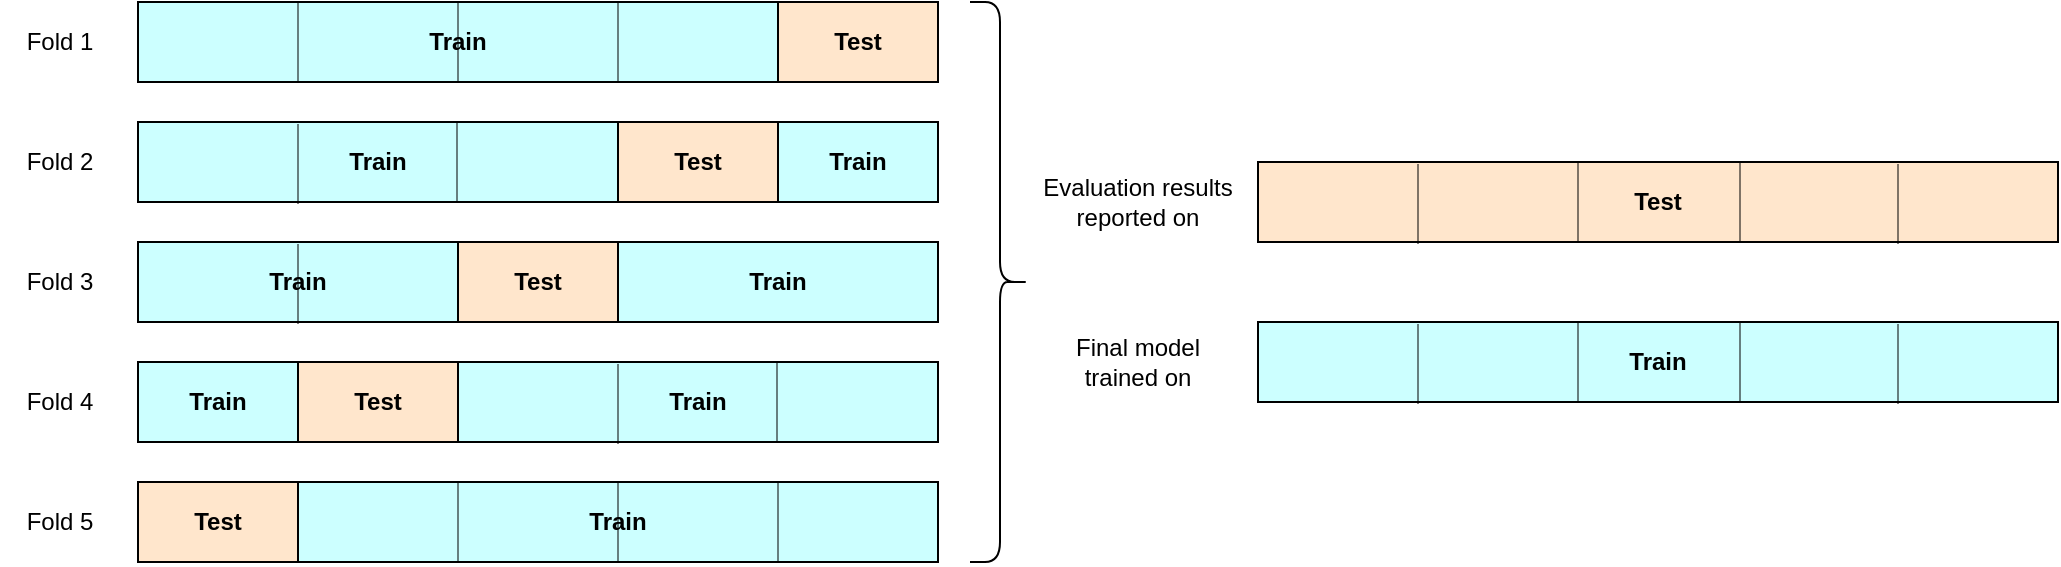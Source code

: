 <mxfile version="21.3.7" type="device">
  <diagram name="Page-1" id="Il607j-oeIk0SsUgGrti">
    <mxGraphModel dx="1050" dy="581" grid="1" gridSize="10" guides="1" tooltips="1" connect="1" arrows="1" fold="1" page="1" pageScale="1" pageWidth="850" pageHeight="1100" math="0" shadow="0">
      <root>
        <mxCell id="0" />
        <mxCell id="1" parent="0" />
        <mxCell id="gL1uyrFeZrW7IvUfme2c-1" value="Train" style="rounded=0;whiteSpace=wrap;html=1;fillColor=#CCFFFF;labelBackgroundColor=none;fontStyle=1;labelBorderColor=none;" vertex="1" parent="1">
          <mxGeometry x="120" y="120" width="320" height="40" as="geometry" />
        </mxCell>
        <mxCell id="gL1uyrFeZrW7IvUfme2c-3" value="Test" style="rounded=0;whiteSpace=wrap;html=1;fillColor=#FFE6CC;fontStyle=1" vertex="1" parent="1">
          <mxGeometry x="440" y="120" width="80" height="40" as="geometry" />
        </mxCell>
        <mxCell id="gL1uyrFeZrW7IvUfme2c-4" value="" style="endArrow=none;html=1;rounded=0;entryX=0.75;entryY=0;entryDx=0;entryDy=0;exitX=0.75;exitY=1;exitDx=0;exitDy=0;opacity=50;" edge="1" parent="1" source="gL1uyrFeZrW7IvUfme2c-1" target="gL1uyrFeZrW7IvUfme2c-1">
          <mxGeometry width="50" height="50" relative="1" as="geometry">
            <mxPoint x="400" y="330" as="sourcePoint" />
            <mxPoint x="450" y="280" as="targetPoint" />
          </mxGeometry>
        </mxCell>
        <mxCell id="gL1uyrFeZrW7IvUfme2c-5" value="" style="endArrow=none;html=1;rounded=0;entryX=0.5;entryY=0;entryDx=0;entryDy=0;exitX=0.5;exitY=1;exitDx=0;exitDy=0;labelBackgroundColor=default;opacity=50;" edge="1" parent="1" source="gL1uyrFeZrW7IvUfme2c-1" target="gL1uyrFeZrW7IvUfme2c-1">
          <mxGeometry width="50" height="50" relative="1" as="geometry">
            <mxPoint x="370" y="170" as="sourcePoint" />
            <mxPoint x="370" y="130" as="targetPoint" />
          </mxGeometry>
        </mxCell>
        <mxCell id="gL1uyrFeZrW7IvUfme2c-6" value="" style="endArrow=none;html=1;rounded=0;entryX=0.25;entryY=0;entryDx=0;entryDy=0;exitX=0.25;exitY=1;exitDx=0;exitDy=0;opacity=50;" edge="1" parent="1" source="gL1uyrFeZrW7IvUfme2c-1" target="gL1uyrFeZrW7IvUfme2c-1">
          <mxGeometry width="50" height="50" relative="1" as="geometry">
            <mxPoint x="290" y="170" as="sourcePoint" />
            <mxPoint x="290" y="130" as="targetPoint" />
          </mxGeometry>
        </mxCell>
        <mxCell id="gL1uyrFeZrW7IvUfme2c-8" value="Train" style="rounded=0;whiteSpace=wrap;html=1;fillColor=#CCFFFF;labelBackgroundColor=none;fontStyle=1;labelBorderColor=none;" vertex="1" parent="1">
          <mxGeometry x="120" y="180" width="240" height="40" as="geometry" />
        </mxCell>
        <mxCell id="gL1uyrFeZrW7IvUfme2c-9" value="Test" style="rounded=0;whiteSpace=wrap;html=1;fillColor=#FFE6CC;fontStyle=1" vertex="1" parent="1">
          <mxGeometry x="360" y="180" width="80" height="40" as="geometry" />
        </mxCell>
        <mxCell id="gL1uyrFeZrW7IvUfme2c-13" value="" style="endArrow=none;html=1;rounded=0;entryX=0.25;entryY=0;entryDx=0;entryDy=0;exitX=0.25;exitY=1;exitDx=0;exitDy=0;opacity=50;" edge="1" parent="1">
          <mxGeometry width="50" height="50" relative="1" as="geometry">
            <mxPoint x="200" y="221" as="sourcePoint" />
            <mxPoint x="200" y="181" as="targetPoint" />
          </mxGeometry>
        </mxCell>
        <mxCell id="gL1uyrFeZrW7IvUfme2c-14" value="" style="endArrow=none;html=1;rounded=0;entryX=0.25;entryY=0;entryDx=0;entryDy=0;exitX=0.25;exitY=1;exitDx=0;exitDy=0;opacity=50;" edge="1" parent="1">
          <mxGeometry width="50" height="50" relative="1" as="geometry">
            <mxPoint x="279.5" y="220" as="sourcePoint" />
            <mxPoint x="279.5" y="180" as="targetPoint" />
          </mxGeometry>
        </mxCell>
        <mxCell id="gL1uyrFeZrW7IvUfme2c-15" value="Train" style="rounded=0;whiteSpace=wrap;html=1;fillColor=#CCFFFF;fontStyle=1" vertex="1" parent="1">
          <mxGeometry x="440" y="180" width="80" height="40" as="geometry" />
        </mxCell>
        <mxCell id="gL1uyrFeZrW7IvUfme2c-16" value="Train" style="rounded=0;whiteSpace=wrap;html=1;fillColor=#CCFFFF;labelBackgroundColor=none;fontStyle=1;labelBorderColor=none;" vertex="1" parent="1">
          <mxGeometry x="120" y="240" width="160" height="40" as="geometry" />
        </mxCell>
        <mxCell id="gL1uyrFeZrW7IvUfme2c-17" value="Test" style="rounded=0;whiteSpace=wrap;html=1;fillColor=#FFE6CC;fontStyle=1" vertex="1" parent="1">
          <mxGeometry x="280" y="240" width="80" height="40" as="geometry" />
        </mxCell>
        <mxCell id="gL1uyrFeZrW7IvUfme2c-18" value="" style="endArrow=none;html=1;rounded=0;entryX=0.25;entryY=0;entryDx=0;entryDy=0;exitX=0.25;exitY=1;exitDx=0;exitDy=0;opacity=50;" edge="1" parent="1">
          <mxGeometry width="50" height="50" relative="1" as="geometry">
            <mxPoint x="200" y="281" as="sourcePoint" />
            <mxPoint x="200" y="241" as="targetPoint" />
          </mxGeometry>
        </mxCell>
        <mxCell id="gL1uyrFeZrW7IvUfme2c-21" value="Train" style="rounded=0;whiteSpace=wrap;html=1;fillColor=#CCFFFF;labelBackgroundColor=none;fontStyle=1;labelBorderColor=none;" vertex="1" parent="1">
          <mxGeometry x="360" y="240" width="160" height="40" as="geometry" />
        </mxCell>
        <mxCell id="gL1uyrFeZrW7IvUfme2c-22" value="Train" style="rounded=0;whiteSpace=wrap;html=1;fillColor=#CCFFFF;labelBackgroundColor=none;fontStyle=1;labelBorderColor=none;" vertex="1" parent="1">
          <mxGeometry x="280" y="300" width="240" height="40" as="geometry" />
        </mxCell>
        <mxCell id="gL1uyrFeZrW7IvUfme2c-23" value="Test" style="rounded=0;whiteSpace=wrap;html=1;fillColor=#FFE6CC;fontStyle=1" vertex="1" parent="1">
          <mxGeometry x="200" y="300" width="80" height="40" as="geometry" />
        </mxCell>
        <mxCell id="gL1uyrFeZrW7IvUfme2c-24" value="" style="endArrow=none;html=1;rounded=0;entryX=0.25;entryY=0;entryDx=0;entryDy=0;exitX=0.25;exitY=1;exitDx=0;exitDy=0;opacity=50;" edge="1" parent="1">
          <mxGeometry width="50" height="50" relative="1" as="geometry">
            <mxPoint x="360" y="341" as="sourcePoint" />
            <mxPoint x="360" y="301" as="targetPoint" />
          </mxGeometry>
        </mxCell>
        <mxCell id="gL1uyrFeZrW7IvUfme2c-25" value="" style="endArrow=none;html=1;rounded=0;entryX=0.25;entryY=0;entryDx=0;entryDy=0;exitX=0.25;exitY=1;exitDx=0;exitDy=0;opacity=50;" edge="1" parent="1">
          <mxGeometry width="50" height="50" relative="1" as="geometry">
            <mxPoint x="439.5" y="340" as="sourcePoint" />
            <mxPoint x="439.5" y="300" as="targetPoint" />
          </mxGeometry>
        </mxCell>
        <mxCell id="gL1uyrFeZrW7IvUfme2c-26" value="Train" style="rounded=0;whiteSpace=wrap;html=1;fillColor=#CCFFFF;fontStyle=1" vertex="1" parent="1">
          <mxGeometry x="120" y="300" width="80" height="40" as="geometry" />
        </mxCell>
        <mxCell id="gL1uyrFeZrW7IvUfme2c-27" value="Train" style="rounded=0;whiteSpace=wrap;html=1;fillColor=#CCFFFF;labelBackgroundColor=none;fontStyle=1;labelBorderColor=none;" vertex="1" parent="1">
          <mxGeometry x="200" y="360" width="320" height="40" as="geometry" />
        </mxCell>
        <mxCell id="gL1uyrFeZrW7IvUfme2c-28" value="Test" style="rounded=0;whiteSpace=wrap;html=1;fillColor=#FFE6CC;fontStyle=1" vertex="1" parent="1">
          <mxGeometry x="120" y="360" width="80" height="40" as="geometry" />
        </mxCell>
        <mxCell id="gL1uyrFeZrW7IvUfme2c-29" value="" style="endArrow=none;html=1;rounded=0;entryX=0.75;entryY=0;entryDx=0;entryDy=0;exitX=0.75;exitY=1;exitDx=0;exitDy=0;opacity=50;" edge="1" parent="1" source="gL1uyrFeZrW7IvUfme2c-27" target="gL1uyrFeZrW7IvUfme2c-27">
          <mxGeometry width="50" height="50" relative="1" as="geometry">
            <mxPoint x="480" y="570" as="sourcePoint" />
            <mxPoint x="530" y="520" as="targetPoint" />
          </mxGeometry>
        </mxCell>
        <mxCell id="gL1uyrFeZrW7IvUfme2c-30" value="" style="endArrow=none;html=1;rounded=0;entryX=0.5;entryY=0;entryDx=0;entryDy=0;exitX=0.5;exitY=1;exitDx=0;exitDy=0;labelBackgroundColor=default;opacity=50;" edge="1" parent="1" source="gL1uyrFeZrW7IvUfme2c-27" target="gL1uyrFeZrW7IvUfme2c-27">
          <mxGeometry width="50" height="50" relative="1" as="geometry">
            <mxPoint x="450" y="410" as="sourcePoint" />
            <mxPoint x="450" y="370" as="targetPoint" />
          </mxGeometry>
        </mxCell>
        <mxCell id="gL1uyrFeZrW7IvUfme2c-31" value="" style="endArrow=none;html=1;rounded=0;entryX=0.25;entryY=0;entryDx=0;entryDy=0;exitX=0.25;exitY=1;exitDx=0;exitDy=0;opacity=50;" edge="1" parent="1" source="gL1uyrFeZrW7IvUfme2c-27" target="gL1uyrFeZrW7IvUfme2c-27">
          <mxGeometry width="50" height="50" relative="1" as="geometry">
            <mxPoint x="370" y="410" as="sourcePoint" />
            <mxPoint x="370" y="370" as="targetPoint" />
          </mxGeometry>
        </mxCell>
        <mxCell id="gL1uyrFeZrW7IvUfme2c-32" value="" style="shape=curlyBracket;whiteSpace=wrap;html=1;rounded=1;flipH=1;labelPosition=right;verticalLabelPosition=middle;align=left;verticalAlign=middle;size=0.5;" vertex="1" parent="1">
          <mxGeometry x="536" y="120" width="30" height="280" as="geometry" />
        </mxCell>
        <mxCell id="gL1uyrFeZrW7IvUfme2c-39" value="Test" style="rounded=0;whiteSpace=wrap;html=1;fillColor=#FFE6CC;labelBackgroundColor=none;fontStyle=1;labelBorderColor=none;" vertex="1" parent="1">
          <mxGeometry x="680" y="200" width="400" height="40" as="geometry" />
        </mxCell>
        <mxCell id="gL1uyrFeZrW7IvUfme2c-40" value="" style="endArrow=none;html=1;rounded=0;opacity=50;" edge="1" parent="1">
          <mxGeometry width="50" height="50" relative="1" as="geometry">
            <mxPoint x="760" y="201" as="sourcePoint" />
            <mxPoint x="760" y="241" as="targetPoint" />
          </mxGeometry>
        </mxCell>
        <mxCell id="gL1uyrFeZrW7IvUfme2c-41" value="" style="endArrow=none;html=1;rounded=0;opacity=50;" edge="1" parent="1">
          <mxGeometry width="50" height="50" relative="1" as="geometry">
            <mxPoint x="840" y="200" as="sourcePoint" />
            <mxPoint x="840" y="240" as="targetPoint" />
          </mxGeometry>
        </mxCell>
        <mxCell id="gL1uyrFeZrW7IvUfme2c-42" value="" style="endArrow=none;html=1;rounded=0;opacity=50;" edge="1" parent="1">
          <mxGeometry width="50" height="50" relative="1" as="geometry">
            <mxPoint x="921" y="200" as="sourcePoint" />
            <mxPoint x="921" y="240" as="targetPoint" />
          </mxGeometry>
        </mxCell>
        <mxCell id="gL1uyrFeZrW7IvUfme2c-43" value="" style="endArrow=none;html=1;rounded=0;opacity=50;" edge="1" parent="1">
          <mxGeometry width="50" height="50" relative="1" as="geometry">
            <mxPoint x="1000" y="201" as="sourcePoint" />
            <mxPoint x="1000" y="241" as="targetPoint" />
          </mxGeometry>
        </mxCell>
        <mxCell id="gL1uyrFeZrW7IvUfme2c-45" value="Train" style="rounded=0;whiteSpace=wrap;html=1;fillColor=#CCFFFF;labelBackgroundColor=none;fontStyle=1;labelBorderColor=none;" vertex="1" parent="1">
          <mxGeometry x="680" y="280" width="400" height="40" as="geometry" />
        </mxCell>
        <mxCell id="gL1uyrFeZrW7IvUfme2c-46" value="" style="endArrow=none;html=1;rounded=0;opacity=50;" edge="1" parent="1">
          <mxGeometry width="50" height="50" relative="1" as="geometry">
            <mxPoint x="760" y="281" as="sourcePoint" />
            <mxPoint x="760" y="321" as="targetPoint" />
          </mxGeometry>
        </mxCell>
        <mxCell id="gL1uyrFeZrW7IvUfme2c-47" value="" style="endArrow=none;html=1;rounded=0;opacity=50;" edge="1" parent="1">
          <mxGeometry width="50" height="50" relative="1" as="geometry">
            <mxPoint x="840" y="280" as="sourcePoint" />
            <mxPoint x="840" y="320" as="targetPoint" />
          </mxGeometry>
        </mxCell>
        <mxCell id="gL1uyrFeZrW7IvUfme2c-48" value="" style="endArrow=none;html=1;rounded=0;opacity=50;" edge="1" parent="1">
          <mxGeometry width="50" height="50" relative="1" as="geometry">
            <mxPoint x="921" y="280" as="sourcePoint" />
            <mxPoint x="921" y="320" as="targetPoint" />
          </mxGeometry>
        </mxCell>
        <mxCell id="gL1uyrFeZrW7IvUfme2c-49" value="" style="endArrow=none;html=1;rounded=0;opacity=50;" edge="1" parent="1">
          <mxGeometry width="50" height="50" relative="1" as="geometry">
            <mxPoint x="1000" y="281" as="sourcePoint" />
            <mxPoint x="1000" y="321" as="targetPoint" />
          </mxGeometry>
        </mxCell>
        <mxCell id="gL1uyrFeZrW7IvUfme2c-50" value="Fold 1" style="text;html=1;strokeColor=none;fillColor=none;align=center;verticalAlign=middle;whiteSpace=wrap;rounded=0;" vertex="1" parent="1">
          <mxGeometry x="51" y="125" width="60" height="30" as="geometry" />
        </mxCell>
        <mxCell id="gL1uyrFeZrW7IvUfme2c-51" value="Fold 2" style="text;html=1;strokeColor=none;fillColor=none;align=center;verticalAlign=middle;whiteSpace=wrap;rounded=0;" vertex="1" parent="1">
          <mxGeometry x="51" y="185" width="60" height="30" as="geometry" />
        </mxCell>
        <mxCell id="gL1uyrFeZrW7IvUfme2c-52" value="Fold 3" style="text;html=1;strokeColor=none;fillColor=none;align=center;verticalAlign=middle;whiteSpace=wrap;rounded=0;" vertex="1" parent="1">
          <mxGeometry x="51" y="245" width="60" height="30" as="geometry" />
        </mxCell>
        <mxCell id="gL1uyrFeZrW7IvUfme2c-53" value="Fold 4" style="text;html=1;strokeColor=none;fillColor=none;align=center;verticalAlign=middle;whiteSpace=wrap;rounded=0;" vertex="1" parent="1">
          <mxGeometry x="51" y="305" width="60" height="30" as="geometry" />
        </mxCell>
        <mxCell id="gL1uyrFeZrW7IvUfme2c-54" value="Fold 5" style="text;html=1;strokeColor=none;fillColor=none;align=center;verticalAlign=middle;whiteSpace=wrap;rounded=0;" vertex="1" parent="1">
          <mxGeometry x="51" y="365" width="60" height="30" as="geometry" />
        </mxCell>
        <mxCell id="gL1uyrFeZrW7IvUfme2c-55" value="Evaluation results reported on" style="text;html=1;strokeColor=none;fillColor=none;align=center;verticalAlign=middle;whiteSpace=wrap;rounded=0;" vertex="1" parent="1">
          <mxGeometry x="570" y="205" width="100" height="30" as="geometry" />
        </mxCell>
        <mxCell id="gL1uyrFeZrW7IvUfme2c-56" value="Final model trained on" style="text;html=1;strokeColor=none;fillColor=none;align=center;verticalAlign=middle;whiteSpace=wrap;rounded=0;" vertex="1" parent="1">
          <mxGeometry x="570" y="285" width="100" height="30" as="geometry" />
        </mxCell>
      </root>
    </mxGraphModel>
  </diagram>
</mxfile>
